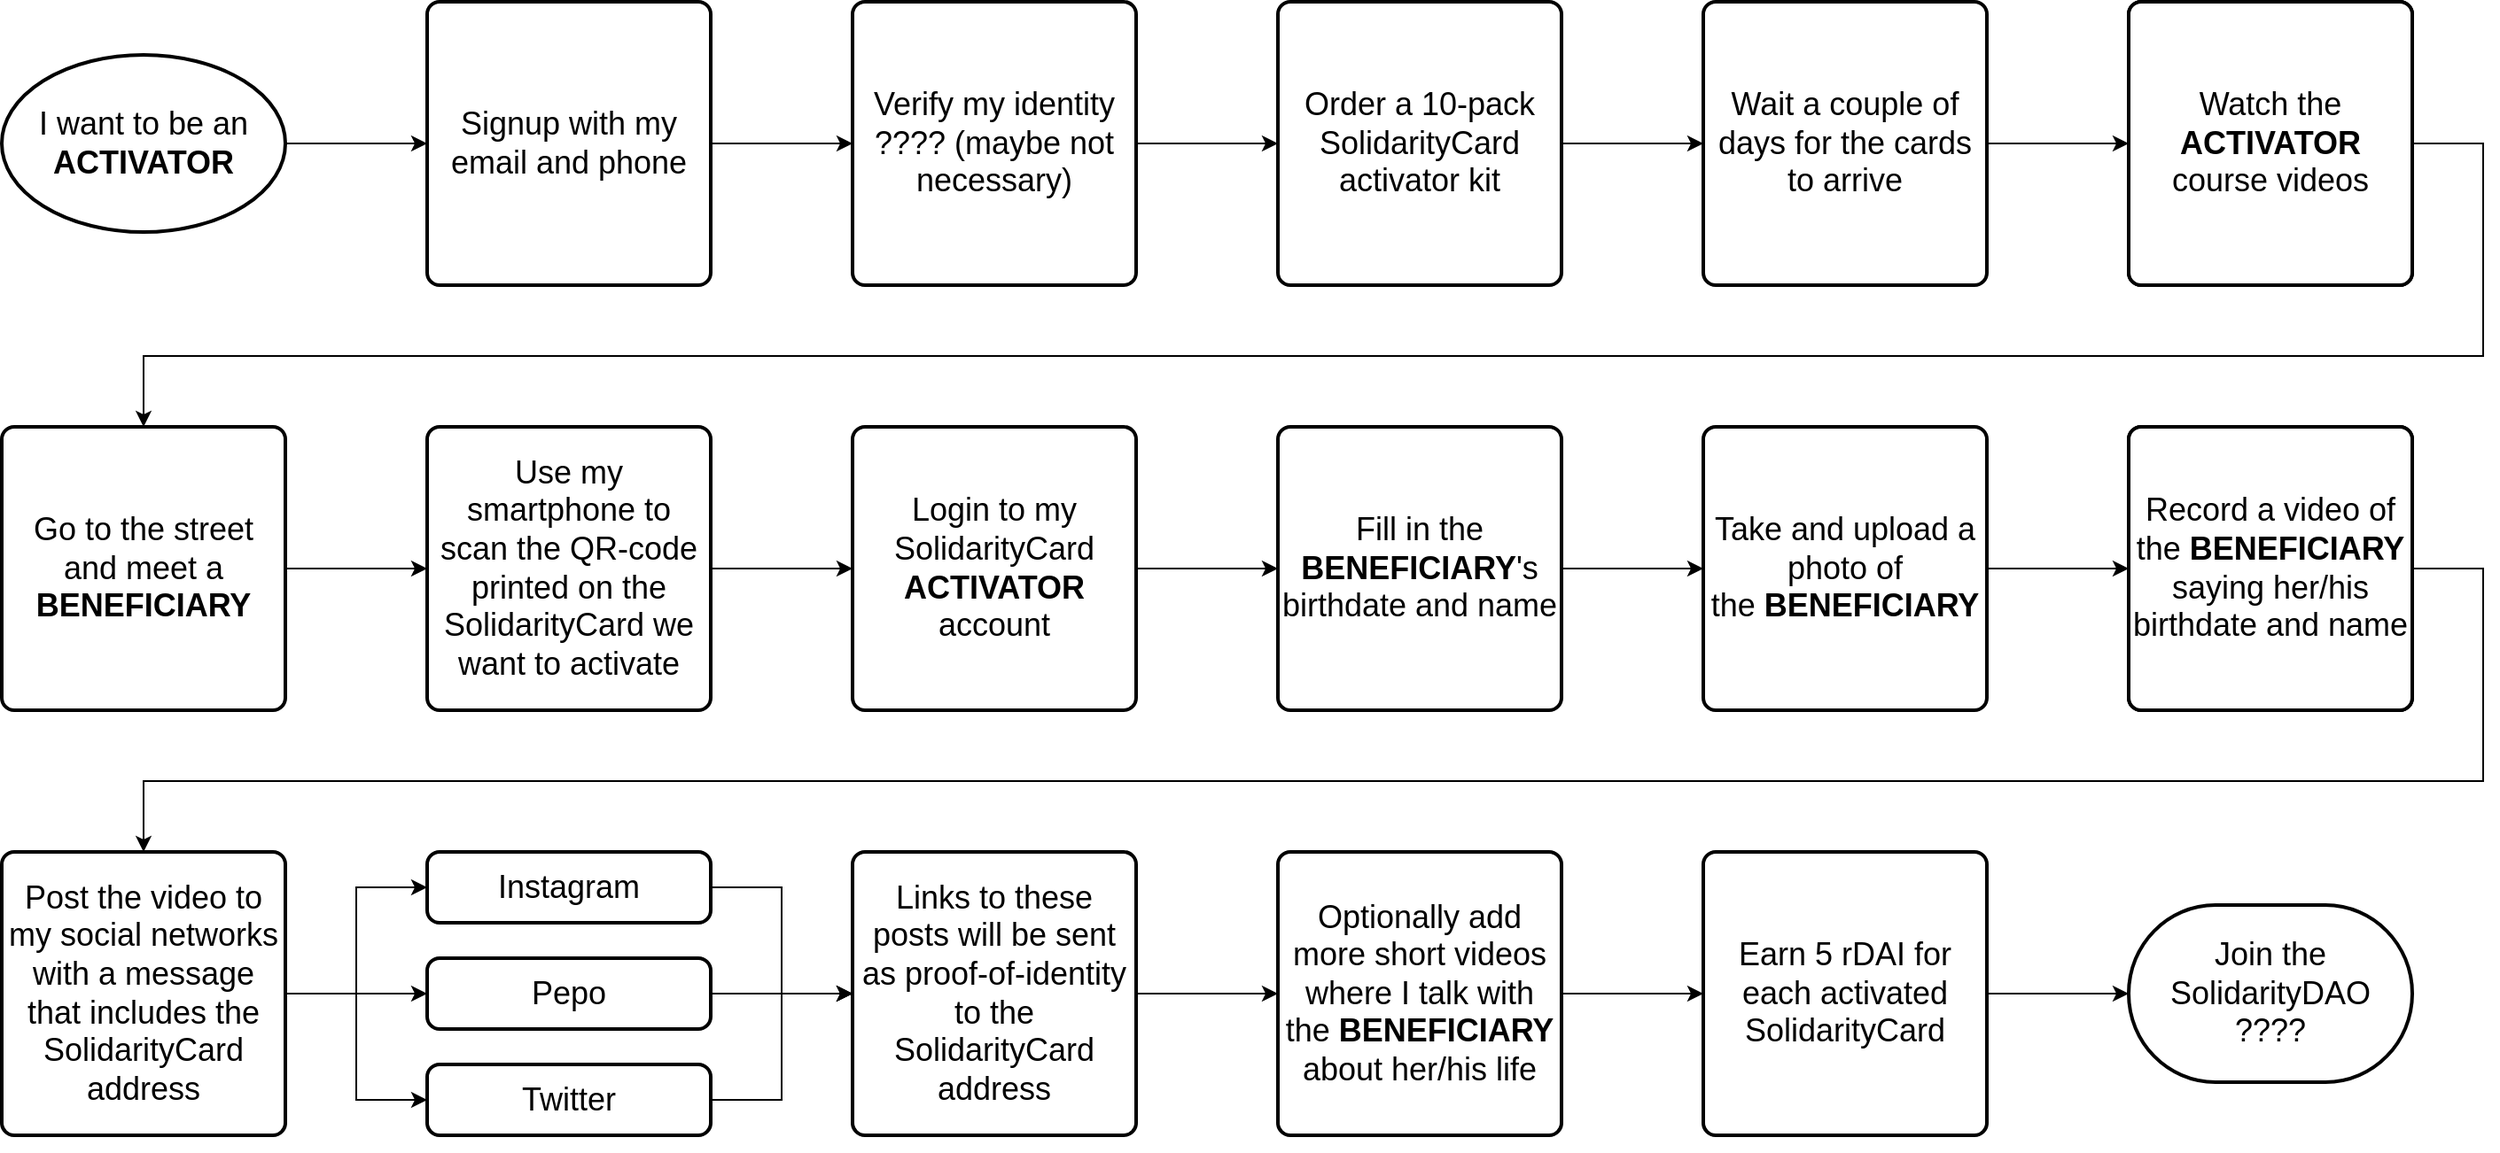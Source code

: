<mxfile version="12.8.2" type="google"><diagram id="C5RBs43oDa-KdzZeNtuy" name="Page-1"><mxGraphModel dx="1720" dy="1038" grid="1" gridSize="10" guides="1" tooltips="1" connect="1" arrows="1" fold="1" page="1" pageScale="1" pageWidth="1600" pageHeight="900" background="none" math="0" shadow="0"><root><mxCell id="WIyWlLk6GJQsqaUBKTNV-0"/><mxCell id="WIyWlLk6GJQsqaUBKTNV-1" parent="WIyWlLk6GJQsqaUBKTNV-0"/><mxCell id="mSspPqRyP36LWcU6xhqJ-55" value="" style="edgeStyle=orthogonalEdgeStyle;rounded=0;orthogonalLoop=1;jettySize=auto;html=1;fontFamily=Helvetica;fontSize=18;" parent="WIyWlLk6GJQsqaUBKTNV-1" source="mSspPqRyP36LWcU6xhqJ-52" target="mSspPqRyP36LWcU6xhqJ-54" edge="1"><mxGeometry relative="1" as="geometry"/></mxCell><mxCell id="mSspPqRyP36LWcU6xhqJ-52" value="Signup with my email and phone" style="rounded=1;whiteSpace=wrap;html=1;absoluteArcSize=1;arcSize=14;strokeWidth=2;shadow=0;fontFamily=Helvetica;fontSize=18;" parent="WIyWlLk6GJQsqaUBKTNV-1" vertex="1"><mxGeometry x="320" y="120" width="160" height="160" as="geometry"/></mxCell><mxCell id="mSspPqRyP36LWcU6xhqJ-57" value="" style="edgeStyle=orthogonalEdgeStyle;rounded=0;orthogonalLoop=1;jettySize=auto;html=1;fontFamily=Helvetica;fontSize=18;" parent="WIyWlLk6GJQsqaUBKTNV-1" source="mSspPqRyP36LWcU6xhqJ-54" target="mSspPqRyP36LWcU6xhqJ-56" edge="1"><mxGeometry relative="1" as="geometry"/></mxCell><mxCell id="mSspPqRyP36LWcU6xhqJ-54" value="Verify my identity ???? (maybe not necessary)" style="rounded=1;whiteSpace=wrap;html=1;absoluteArcSize=1;arcSize=14;strokeWidth=2;shadow=0;fontFamily=Helvetica;fontSize=18;" parent="WIyWlLk6GJQsqaUBKTNV-1" vertex="1"><mxGeometry x="560" y="120" width="160" height="160" as="geometry"/></mxCell><mxCell id="mSspPqRyP36LWcU6xhqJ-103" value="" style="edgeStyle=orthogonalEdgeStyle;rounded=0;orthogonalLoop=1;jettySize=auto;html=1;fontFamily=Helvetica;fontSize=18;" parent="WIyWlLk6GJQsqaUBKTNV-1" source="mSspPqRyP36LWcU6xhqJ-56" target="mSspPqRyP36LWcU6xhqJ-102" edge="1"><mxGeometry relative="1" as="geometry"/></mxCell><mxCell id="mSspPqRyP36LWcU6xhqJ-56" value="Order a 10-pack SolidarityCard activator kit" style="rounded=1;whiteSpace=wrap;html=1;absoluteArcSize=1;arcSize=14;strokeWidth=2;shadow=0;fontFamily=Helvetica;fontSize=18;" parent="WIyWlLk6GJQsqaUBKTNV-1" vertex="1"><mxGeometry x="800" y="120" width="160" height="160" as="geometry"/></mxCell><mxCell id="mSspPqRyP36LWcU6xhqJ-105" value="" style="edgeStyle=orthogonalEdgeStyle;rounded=0;orthogonalLoop=1;jettySize=auto;html=1;fontFamily=Helvetica;fontSize=18;" parent="WIyWlLk6GJQsqaUBKTNV-1" source="mSspPqRyP36LWcU6xhqJ-102" target="mSspPqRyP36LWcU6xhqJ-104" edge="1"><mxGeometry relative="1" as="geometry"/></mxCell><mxCell id="mSspPqRyP36LWcU6xhqJ-102" value="Wait a couple of days for the cards to arrive" style="rounded=1;whiteSpace=wrap;html=1;absoluteArcSize=1;arcSize=14;strokeWidth=2;shadow=0;fontFamily=Helvetica;fontSize=18;" parent="WIyWlLk6GJQsqaUBKTNV-1" vertex="1"><mxGeometry x="1040" y="120" width="160" height="160" as="geometry"/></mxCell><mxCell id="mSspPqRyP36LWcU6xhqJ-104" value="Order a pack of 10 SolidarityCards" style="rounded=1;whiteSpace=wrap;html=1;absoluteArcSize=1;arcSize=14;strokeWidth=2;shadow=0;fontFamily=Helvetica;fontSize=18;" parent="WIyWlLk6GJQsqaUBKTNV-1" vertex="1"><mxGeometry x="1280" y="120" width="160" height="160" as="geometry"/></mxCell><mxCell id="mSspPqRyP36LWcU6xhqJ-64" value="" style="edgeStyle=orthogonalEdgeStyle;rounded=0;orthogonalLoop=1;jettySize=auto;html=1;fontFamily=Helvetica;fontSize=18;entryX=0.5;entryY=0;entryDx=0;entryDy=0;" parent="WIyWlLk6GJQsqaUBKTNV-1" source="mSspPqRyP36LWcU6xhqJ-58" target="mSspPqRyP36LWcU6xhqJ-60" edge="1"><mxGeometry relative="1" as="geometry"><mxPoint x="1240" y="200" as="targetPoint"/><Array as="points"><mxPoint x="1480" y="200"/><mxPoint x="1480" y="320"/><mxPoint x="160" y="320"/></Array></mxGeometry></mxCell><mxCell id="mSspPqRyP36LWcU6xhqJ-58" value="Watch the &lt;b&gt;ACTIVATOR&lt;/b&gt; course videos" style="rounded=1;whiteSpace=wrap;html=1;absoluteArcSize=1;arcSize=14;strokeWidth=2;shadow=0;fontFamily=Helvetica;fontSize=18;" parent="WIyWlLk6GJQsqaUBKTNV-1" vertex="1"><mxGeometry x="1280" y="120" width="160" height="160" as="geometry"/></mxCell><mxCell id="mSspPqRyP36LWcU6xhqJ-66" value="" style="edgeStyle=orthogonalEdgeStyle;rounded=0;orthogonalLoop=1;jettySize=auto;html=1;fontFamily=Helvetica;fontSize=18;" parent="WIyWlLk6GJQsqaUBKTNV-1" source="mSspPqRyP36LWcU6xhqJ-60" target="mSspPqRyP36LWcU6xhqJ-65" edge="1"><mxGeometry relative="1" as="geometry"/></mxCell><mxCell id="mSspPqRyP36LWcU6xhqJ-60" value="Go to the street and meet a &lt;b&gt;BENEFICIARY&lt;/b&gt;" style="rounded=1;whiteSpace=wrap;html=1;absoluteArcSize=1;arcSize=14;strokeWidth=2;shadow=0;fontFamily=Helvetica;fontSize=18;" parent="WIyWlLk6GJQsqaUBKTNV-1" vertex="1"><mxGeometry x="80" y="360" width="160" height="160" as="geometry"/></mxCell><mxCell id="mSspPqRyP36LWcU6xhqJ-68" value="" style="edgeStyle=orthogonalEdgeStyle;rounded=0;orthogonalLoop=1;jettySize=auto;html=1;fontFamily=Helvetica;fontSize=18;" parent="WIyWlLk6GJQsqaUBKTNV-1" source="mSspPqRyP36LWcU6xhqJ-65" target="mSspPqRyP36LWcU6xhqJ-67" edge="1"><mxGeometry relative="1" as="geometry"/></mxCell><mxCell id="mSspPqRyP36LWcU6xhqJ-65" value="&lt;p&gt;Use my smartphone to scan the QR-code printed on the SolidarityCard we want to activate&lt;br&gt;&lt;/p&gt;" style="rounded=1;whiteSpace=wrap;html=1;absoluteArcSize=1;arcSize=14;strokeWidth=2;shadow=0;fontFamily=Helvetica;fontSize=18;" parent="WIyWlLk6GJQsqaUBKTNV-1" vertex="1"><mxGeometry x="320" y="360" width="160" height="160" as="geometry"/></mxCell><mxCell id="mSspPqRyP36LWcU6xhqJ-76" value="" style="edgeStyle=orthogonalEdgeStyle;rounded=0;orthogonalLoop=1;jettySize=auto;html=1;fontFamily=Helvetica;fontSize=18;" parent="WIyWlLk6GJQsqaUBKTNV-1" source="mSspPqRyP36LWcU6xhqJ-67" target="mSspPqRyP36LWcU6xhqJ-75" edge="1"><mxGeometry relative="1" as="geometry"/></mxCell><mxCell id="mSspPqRyP36LWcU6xhqJ-67" value="&lt;p&gt;Login to my SolidarityCard &lt;b&gt;ACTIVATOR&lt;/b&gt; account&lt;/p&gt;" style="rounded=1;whiteSpace=wrap;html=1;absoluteArcSize=1;arcSize=14;strokeWidth=2;shadow=0;fontFamily=Helvetica;fontSize=18;" parent="WIyWlLk6GJQsqaUBKTNV-1" vertex="1"><mxGeometry x="560" y="360" width="160" height="160" as="geometry"/></mxCell><mxCell id="mSspPqRyP36LWcU6xhqJ-78" value="" style="edgeStyle=orthogonalEdgeStyle;rounded=0;orthogonalLoop=1;jettySize=auto;html=1;fontFamily=Helvetica;fontSize=18;" parent="WIyWlLk6GJQsqaUBKTNV-1" source="mSspPqRyP36LWcU6xhqJ-75" target="mSspPqRyP36LWcU6xhqJ-77" edge="1"><mxGeometry relative="1" as="geometry"/></mxCell><mxCell id="mSspPqRyP36LWcU6xhqJ-75" value="&lt;p&gt;Fill in the &lt;b&gt;BENEFICIARY&lt;/b&gt;'s birthdate and name&lt;/p&gt;" style="rounded=1;whiteSpace=wrap;html=1;absoluteArcSize=1;arcSize=14;strokeWidth=2;shadow=0;fontFamily=Helvetica;fontSize=18;" parent="WIyWlLk6GJQsqaUBKTNV-1" vertex="1"><mxGeometry x="800" y="360" width="160" height="160" as="geometry"/></mxCell><mxCell id="mSspPqRyP36LWcU6xhqJ-107" value="" style="edgeStyle=orthogonalEdgeStyle;rounded=0;orthogonalLoop=1;jettySize=auto;html=1;fontFamily=Helvetica;fontSize=18;" parent="WIyWlLk6GJQsqaUBKTNV-1" source="mSspPqRyP36LWcU6xhqJ-77" target="mSspPqRyP36LWcU6xhqJ-106" edge="1"><mxGeometry relative="1" as="geometry"/></mxCell><mxCell id="mSspPqRyP36LWcU6xhqJ-77" value="&lt;p&gt;Take and upload a photo of the&amp;nbsp;&lt;b&gt;BENEFICIARY&lt;/b&gt;&lt;/p&gt;" style="rounded=1;whiteSpace=wrap;html=1;absoluteArcSize=1;arcSize=14;strokeWidth=2;shadow=0;fontFamily=Helvetica;fontSize=18;" parent="WIyWlLk6GJQsqaUBKTNV-1" vertex="1"><mxGeometry x="1040" y="360" width="160" height="160" as="geometry"/></mxCell><mxCell id="mSspPqRyP36LWcU6xhqJ-106" value="&lt;p&gt;Take and upload a photo of the&amp;nbsp;&lt;b&gt;BENEFICIARY&lt;/b&gt;&lt;/p&gt;" style="rounded=1;whiteSpace=wrap;html=1;absoluteArcSize=1;arcSize=14;strokeWidth=2;shadow=0;fontFamily=Helvetica;fontSize=18;" parent="WIyWlLk6GJQsqaUBKTNV-1" vertex="1"><mxGeometry x="1280" y="360" width="160" height="160" as="geometry"/></mxCell><mxCell id="mSspPqRyP36LWcU6xhqJ-113" value="" style="edgeStyle=orthogonalEdgeStyle;rounded=0;orthogonalLoop=1;jettySize=auto;html=1;fontFamily=Helvetica;fontSize=18;entryX=0.5;entryY=0;entryDx=0;entryDy=0;" parent="WIyWlLk6GJQsqaUBKTNV-1" source="mSspPqRyP36LWcU6xhqJ-73" target="mSspPqRyP36LWcU6xhqJ-83" edge="1"><mxGeometry relative="1" as="geometry"><mxPoint x="1520" y="440" as="targetPoint"/><Array as="points"><mxPoint x="1480" y="440"/><mxPoint x="1480" y="560"/><mxPoint x="160" y="560"/></Array></mxGeometry></mxCell><mxCell id="mSspPqRyP36LWcU6xhqJ-73" value="&lt;p&gt;Record a video of the &lt;b&gt;BENEFICIARY&lt;/b&gt; saying her/his birthdate and name&lt;/p&gt;" style="rounded=1;whiteSpace=wrap;html=1;absoluteArcSize=1;arcSize=14;strokeWidth=2;shadow=0;fontFamily=Helvetica;fontSize=18;" parent="WIyWlLk6GJQsqaUBKTNV-1" vertex="1"><mxGeometry x="1280" y="360" width="160" height="160" as="geometry"/></mxCell><mxCell id="mSspPqRyP36LWcU6xhqJ-86" value="" style="edgeStyle=orthogonalEdgeStyle;rounded=0;orthogonalLoop=1;jettySize=auto;html=1;fontFamily=Helvetica;fontSize=18;" parent="WIyWlLk6GJQsqaUBKTNV-1" source="mSspPqRyP36LWcU6xhqJ-83" target="mSspPqRyP36LWcU6xhqJ-85" edge="1"><mxGeometry relative="1" as="geometry"/></mxCell><mxCell id="mSspPqRyP36LWcU6xhqJ-93" style="edgeStyle=orthogonalEdgeStyle;rounded=0;orthogonalLoop=1;jettySize=auto;html=1;entryX=0;entryY=0.5;entryDx=0;entryDy=0;fontFamily=Helvetica;fontSize=18;" parent="WIyWlLk6GJQsqaUBKTNV-1" source="mSspPqRyP36LWcU6xhqJ-83" target="mSspPqRyP36LWcU6xhqJ-89" edge="1"><mxGeometry relative="1" as="geometry"/></mxCell><mxCell id="mSspPqRyP36LWcU6xhqJ-94" style="edgeStyle=orthogonalEdgeStyle;rounded=0;orthogonalLoop=1;jettySize=auto;html=1;entryX=0;entryY=0.5;entryDx=0;entryDy=0;fontFamily=Helvetica;fontSize=18;" parent="WIyWlLk6GJQsqaUBKTNV-1" source="mSspPqRyP36LWcU6xhqJ-83" target="mSspPqRyP36LWcU6xhqJ-90" edge="1"><mxGeometry relative="1" as="geometry"/></mxCell><mxCell id="mSspPqRyP36LWcU6xhqJ-83" value="&lt;p&gt;Post the video to my social networks with a message that includes the SolidarityCard address&lt;/p&gt;" style="rounded=1;whiteSpace=wrap;html=1;absoluteArcSize=1;arcSize=14;strokeWidth=2;shadow=0;fontFamily=Helvetica;fontSize=18;" parent="WIyWlLk6GJQsqaUBKTNV-1" vertex="1"><mxGeometry x="80" y="600" width="160" height="160" as="geometry"/></mxCell><mxCell id="mSspPqRyP36LWcU6xhqJ-88" value="" style="edgeStyle=orthogonalEdgeStyle;rounded=0;orthogonalLoop=1;jettySize=auto;html=1;fontFamily=Helvetica;fontSize=18;" parent="WIyWlLk6GJQsqaUBKTNV-1" source="mSspPqRyP36LWcU6xhqJ-85" target="mSspPqRyP36LWcU6xhqJ-87" edge="1"><mxGeometry relative="1" as="geometry"/></mxCell><mxCell id="mSspPqRyP36LWcU6xhqJ-85" value="&lt;p&gt;Instagram&lt;/p&gt;" style="rounded=1;whiteSpace=wrap;html=1;absoluteArcSize=1;arcSize=14;strokeWidth=2;shadow=0;fontFamily=Helvetica;fontSize=18;" parent="WIyWlLk6GJQsqaUBKTNV-1" vertex="1"><mxGeometry x="320" y="600" width="160" height="40" as="geometry"/></mxCell><mxCell id="mSspPqRyP36LWcU6xhqJ-98" value="" style="edgeStyle=orthogonalEdgeStyle;rounded=0;orthogonalLoop=1;jettySize=auto;html=1;fontFamily=Helvetica;fontSize=18;" parent="WIyWlLk6GJQsqaUBKTNV-1" source="mSspPqRyP36LWcU6xhqJ-87" target="mSspPqRyP36LWcU6xhqJ-97" edge="1"><mxGeometry relative="1" as="geometry"/></mxCell><mxCell id="mSspPqRyP36LWcU6xhqJ-87" value="&lt;p&gt;&lt;font style=&quot;font-size: 18px&quot;&gt;Links to these posts will be sent as proof-of-identity to the SolidarityCard address&lt;/font&gt;&lt;br&gt;&lt;/p&gt;" style="rounded=1;whiteSpace=wrap;html=1;absoluteArcSize=1;arcSize=14;strokeWidth=2;shadow=0;fontFamily=Helvetica;fontSize=18;" parent="WIyWlLk6GJQsqaUBKTNV-1" vertex="1"><mxGeometry x="560" y="600" width="160" height="160" as="geometry"/></mxCell><mxCell id="mSspPqRyP36LWcU6xhqJ-100" value="" style="edgeStyle=orthogonalEdgeStyle;rounded=0;orthogonalLoop=1;jettySize=auto;html=1;fontFamily=Helvetica;fontSize=18;" parent="WIyWlLk6GJQsqaUBKTNV-1" source="mSspPqRyP36LWcU6xhqJ-97" target="mSspPqRyP36LWcU6xhqJ-99" edge="1"><mxGeometry relative="1" as="geometry"/></mxCell><mxCell id="mSspPqRyP36LWcU6xhqJ-97" value="&lt;p&gt;&lt;font style=&quot;font-size: 18px&quot;&gt;Optionally add more short videos where I talk with the &lt;b&gt;BENEFICIARY&lt;/b&gt; about her/his life&lt;/font&gt;&lt;br&gt;&lt;/p&gt;" style="rounded=1;whiteSpace=wrap;html=1;absoluteArcSize=1;arcSize=14;strokeWidth=2;shadow=0;fontFamily=Helvetica;fontSize=18;" parent="WIyWlLk6GJQsqaUBKTNV-1" vertex="1"><mxGeometry x="800" y="600" width="160" height="160" as="geometry"/></mxCell><mxCell id="mSspPqRyP36LWcU6xhqJ-114" style="edgeStyle=orthogonalEdgeStyle;rounded=0;orthogonalLoop=1;jettySize=auto;html=1;exitX=1;exitY=0.5;exitDx=0;exitDy=0;entryX=0;entryY=0.5;entryDx=0;entryDy=0;entryPerimeter=0;fontFamily=Helvetica;fontSize=18;" parent="WIyWlLk6GJQsqaUBKTNV-1" source="mSspPqRyP36LWcU6xhqJ-99" target="mSspPqRyP36LWcU6xhqJ-101" edge="1"><mxGeometry relative="1" as="geometry"/></mxCell><mxCell id="mSspPqRyP36LWcU6xhqJ-99" value="&lt;p&gt;Earn 5 rDAI for each activated SolidarityCard&lt;/p&gt;" style="rounded=1;whiteSpace=wrap;html=1;absoluteArcSize=1;arcSize=14;strokeWidth=2;shadow=0;fontFamily=Helvetica;fontSize=18;" parent="WIyWlLk6GJQsqaUBKTNV-1" vertex="1"><mxGeometry x="1040" y="600" width="160" height="160" as="geometry"/></mxCell><mxCell id="mSspPqRyP36LWcU6xhqJ-95" value="" style="edgeStyle=orthogonalEdgeStyle;rounded=0;orthogonalLoop=1;jettySize=auto;html=1;fontFamily=Helvetica;fontSize=18;" parent="WIyWlLk6GJQsqaUBKTNV-1" source="mSspPqRyP36LWcU6xhqJ-89" target="mSspPqRyP36LWcU6xhqJ-87" edge="1"><mxGeometry relative="1" as="geometry"/></mxCell><mxCell id="mSspPqRyP36LWcU6xhqJ-89" value="&lt;p&gt;Pepo&lt;/p&gt;" style="rounded=1;whiteSpace=wrap;html=1;absoluteArcSize=1;arcSize=14;strokeWidth=2;shadow=0;fontFamily=Helvetica;fontSize=18;" parent="WIyWlLk6GJQsqaUBKTNV-1" vertex="1"><mxGeometry x="320" y="660" width="160" height="40" as="geometry"/></mxCell><mxCell id="mSspPqRyP36LWcU6xhqJ-96" value="" style="edgeStyle=orthogonalEdgeStyle;rounded=0;orthogonalLoop=1;jettySize=auto;html=1;fontFamily=Helvetica;fontSize=18;" parent="WIyWlLk6GJQsqaUBKTNV-1" source="mSspPqRyP36LWcU6xhqJ-90" target="mSspPqRyP36LWcU6xhqJ-87" edge="1"><mxGeometry relative="1" as="geometry"/></mxCell><mxCell id="mSspPqRyP36LWcU6xhqJ-90" value="&lt;p&gt;Twitter&lt;/p&gt;" style="rounded=1;whiteSpace=wrap;html=1;absoluteArcSize=1;arcSize=14;strokeWidth=2;shadow=0;fontFamily=Helvetica;fontSize=18;" parent="WIyWlLk6GJQsqaUBKTNV-1" vertex="1"><mxGeometry x="320" y="720" width="160" height="40" as="geometry"/></mxCell><mxCell id="mSspPqRyP36LWcU6xhqJ-101" value="Join the SolidarityDAO ????" style="strokeWidth=2;html=1;shape=mxgraph.flowchart.terminator;whiteSpace=wrap;shadow=0;fontFamily=Helvetica;fontSize=18;" parent="WIyWlLk6GJQsqaUBKTNV-1" vertex="1"><mxGeometry x="1280" y="630" width="160" height="100" as="geometry"/></mxCell><mxCell id="flp96fGviJh_sGuhlw3Z-5" style="edgeStyle=orthogonalEdgeStyle;rounded=0;orthogonalLoop=1;jettySize=auto;html=1;exitX=1;exitY=0.5;exitDx=0;exitDy=0;exitPerimeter=0;entryX=0;entryY=0.5;entryDx=0;entryDy=0;" edge="1" parent="WIyWlLk6GJQsqaUBKTNV-1" source="flp96fGviJh_sGuhlw3Z-4" target="mSspPqRyP36LWcU6xhqJ-52"><mxGeometry relative="1" as="geometry"/></mxCell><mxCell id="flp96fGviJh_sGuhlw3Z-4" value="&lt;font style=&quot;font-size: 18px&quot;&gt;I want to be an &lt;b&gt;ACTIVATOR&lt;/b&gt;&lt;/font&gt;" style="strokeWidth=2;html=1;shape=mxgraph.flowchart.start_1;whiteSpace=wrap;" vertex="1" parent="WIyWlLk6GJQsqaUBKTNV-1"><mxGeometry x="80" y="150" width="160" height="100" as="geometry"/></mxCell></root></mxGraphModel></diagram></mxfile>